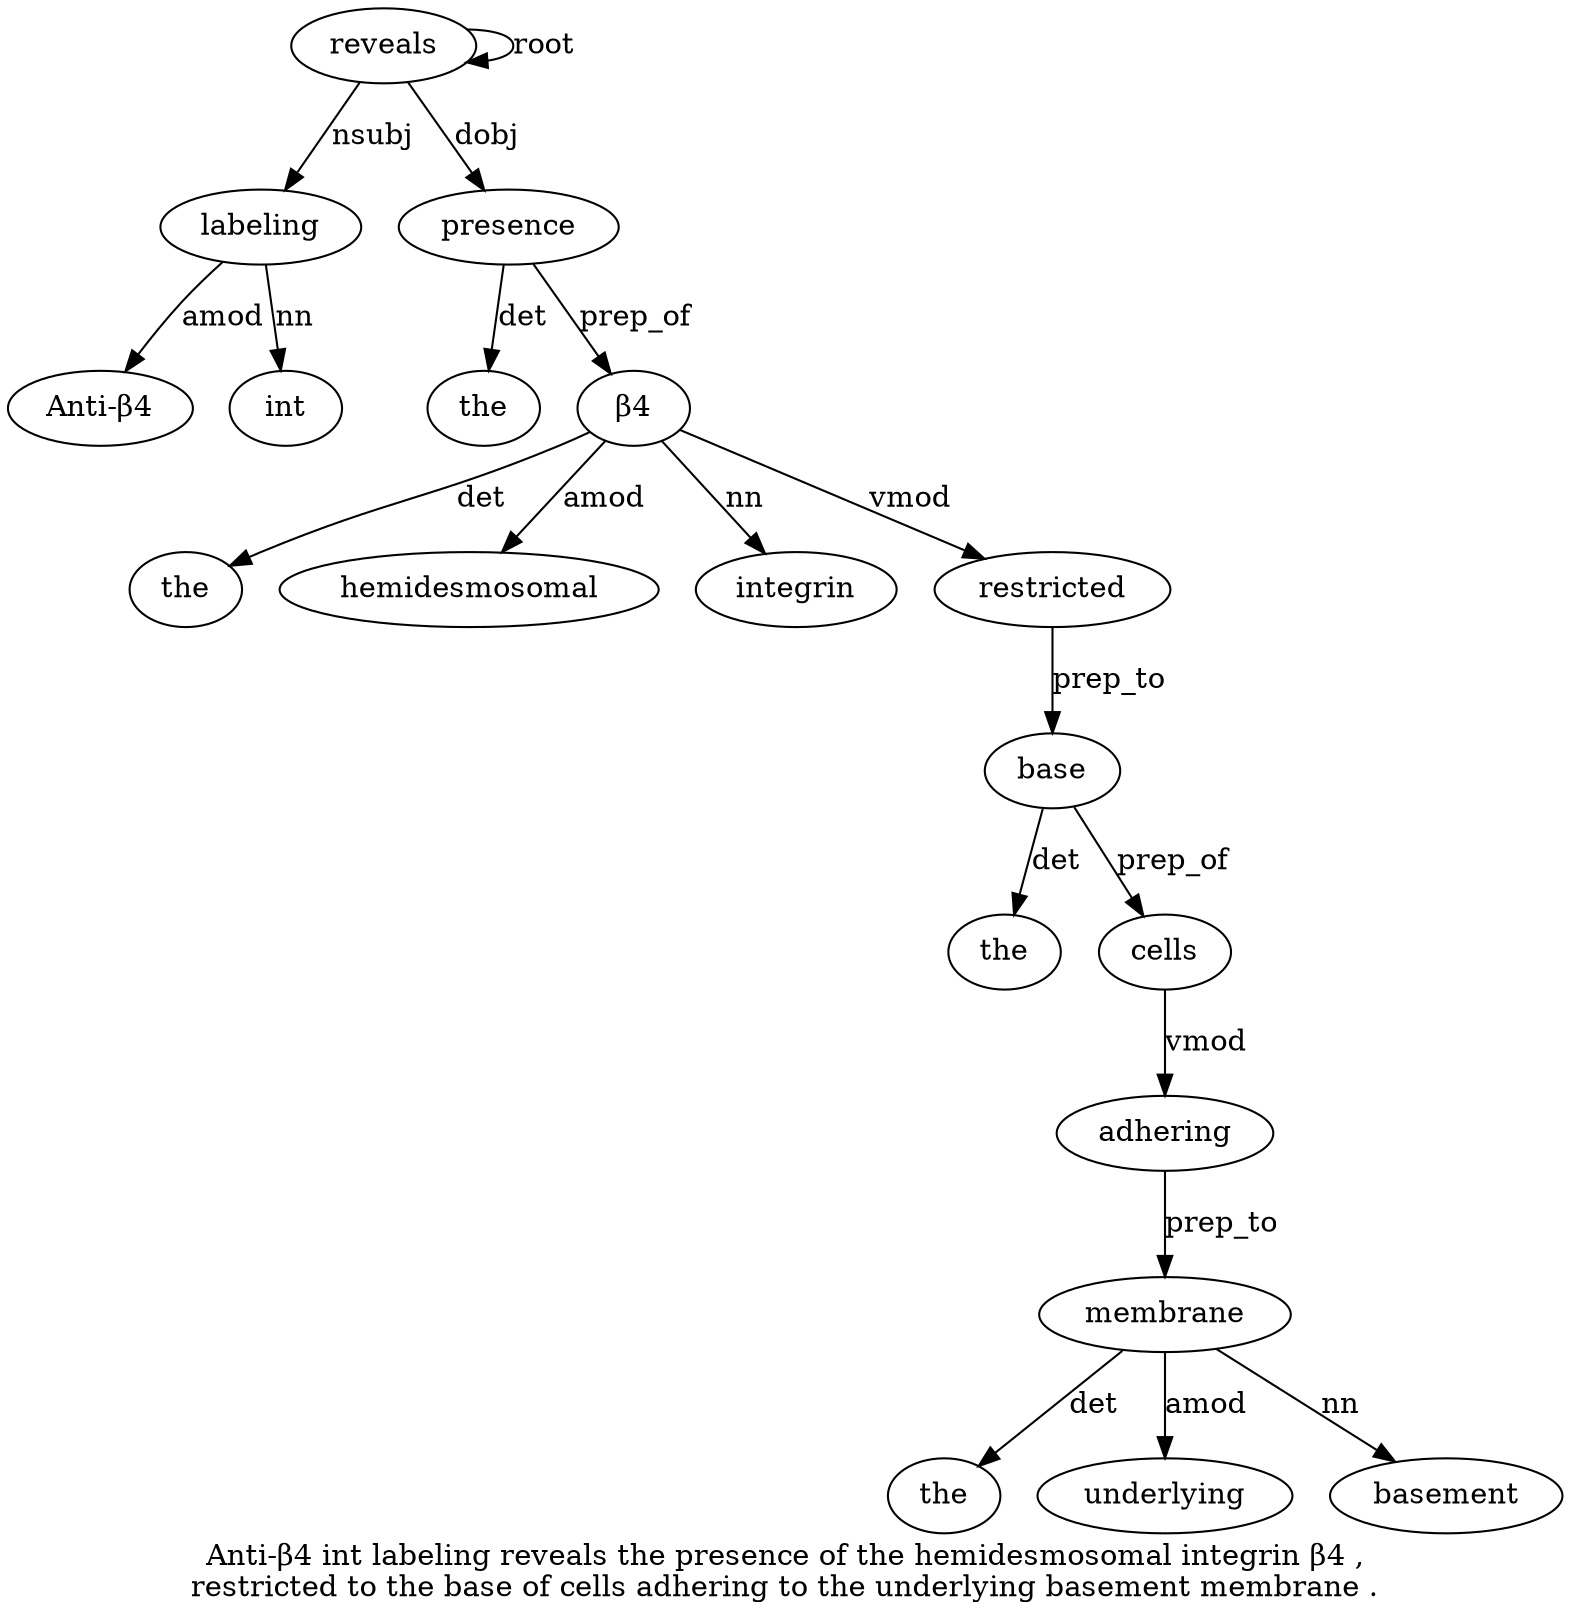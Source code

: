 digraph "Anti-β4 int labeling reveals the presence of the hemidesmosomal integrin β4 ,  restricted to the base of cells adhering to the underlying basement membrane ." {
label="Anti-β4 int labeling reveals the presence of the hemidesmosomal integrin β4 ,
restricted to the base of cells adhering to the underlying basement membrane .";
labeling3 [style=filled, fillcolor=white, label=labeling];
"Anti-β41" [style=filled, fillcolor=white, label="Anti-β4"];
labeling3 -> "Anti-β41"  [label=amod];
int2 [style=filled, fillcolor=white, label=int];
labeling3 -> int2  [label=nn];
reveals4 [style=filled, fillcolor=white, label=reveals];
reveals4 -> labeling3  [label=nsubj];
reveals4 -> reveals4  [label=root];
presence6 [style=filled, fillcolor=white, label=presence];
the5 [style=filled, fillcolor=white, label=the];
presence6 -> the5  [label=det];
reveals4 -> presence6  [label=dobj];
"β411" [style=filled, fillcolor=white, label="β4"];
the8 [style=filled, fillcolor=white, label=the];
"β411" -> the8  [label=det];
hemidesmosomal9 [style=filled, fillcolor=white, label=hemidesmosomal];
"β411" -> hemidesmosomal9  [label=amod];
integrin10 [style=filled, fillcolor=white, label=integrin];
"β411" -> integrin10  [label=nn];
presence6 -> "β411"  [label=prep_of];
restricted13 [style=filled, fillcolor=white, label=restricted];
"β411" -> restricted13  [label=vmod];
base16 [style=filled, fillcolor=white, label=base];
the15 [style=filled, fillcolor=white, label=the];
base16 -> the15  [label=det];
restricted13 -> base16  [label=prep_to];
cells18 [style=filled, fillcolor=white, label=cells];
base16 -> cells18  [label=prep_of];
adhering19 [style=filled, fillcolor=white, label=adhering];
cells18 -> adhering19  [label=vmod];
membrane24 [style=filled, fillcolor=white, label=membrane];
the21 [style=filled, fillcolor=white, label=the];
membrane24 -> the21  [label=det];
underlying22 [style=filled, fillcolor=white, label=underlying];
membrane24 -> underlying22  [label=amod];
basement23 [style=filled, fillcolor=white, label=basement];
membrane24 -> basement23  [label=nn];
adhering19 -> membrane24  [label=prep_to];
}
